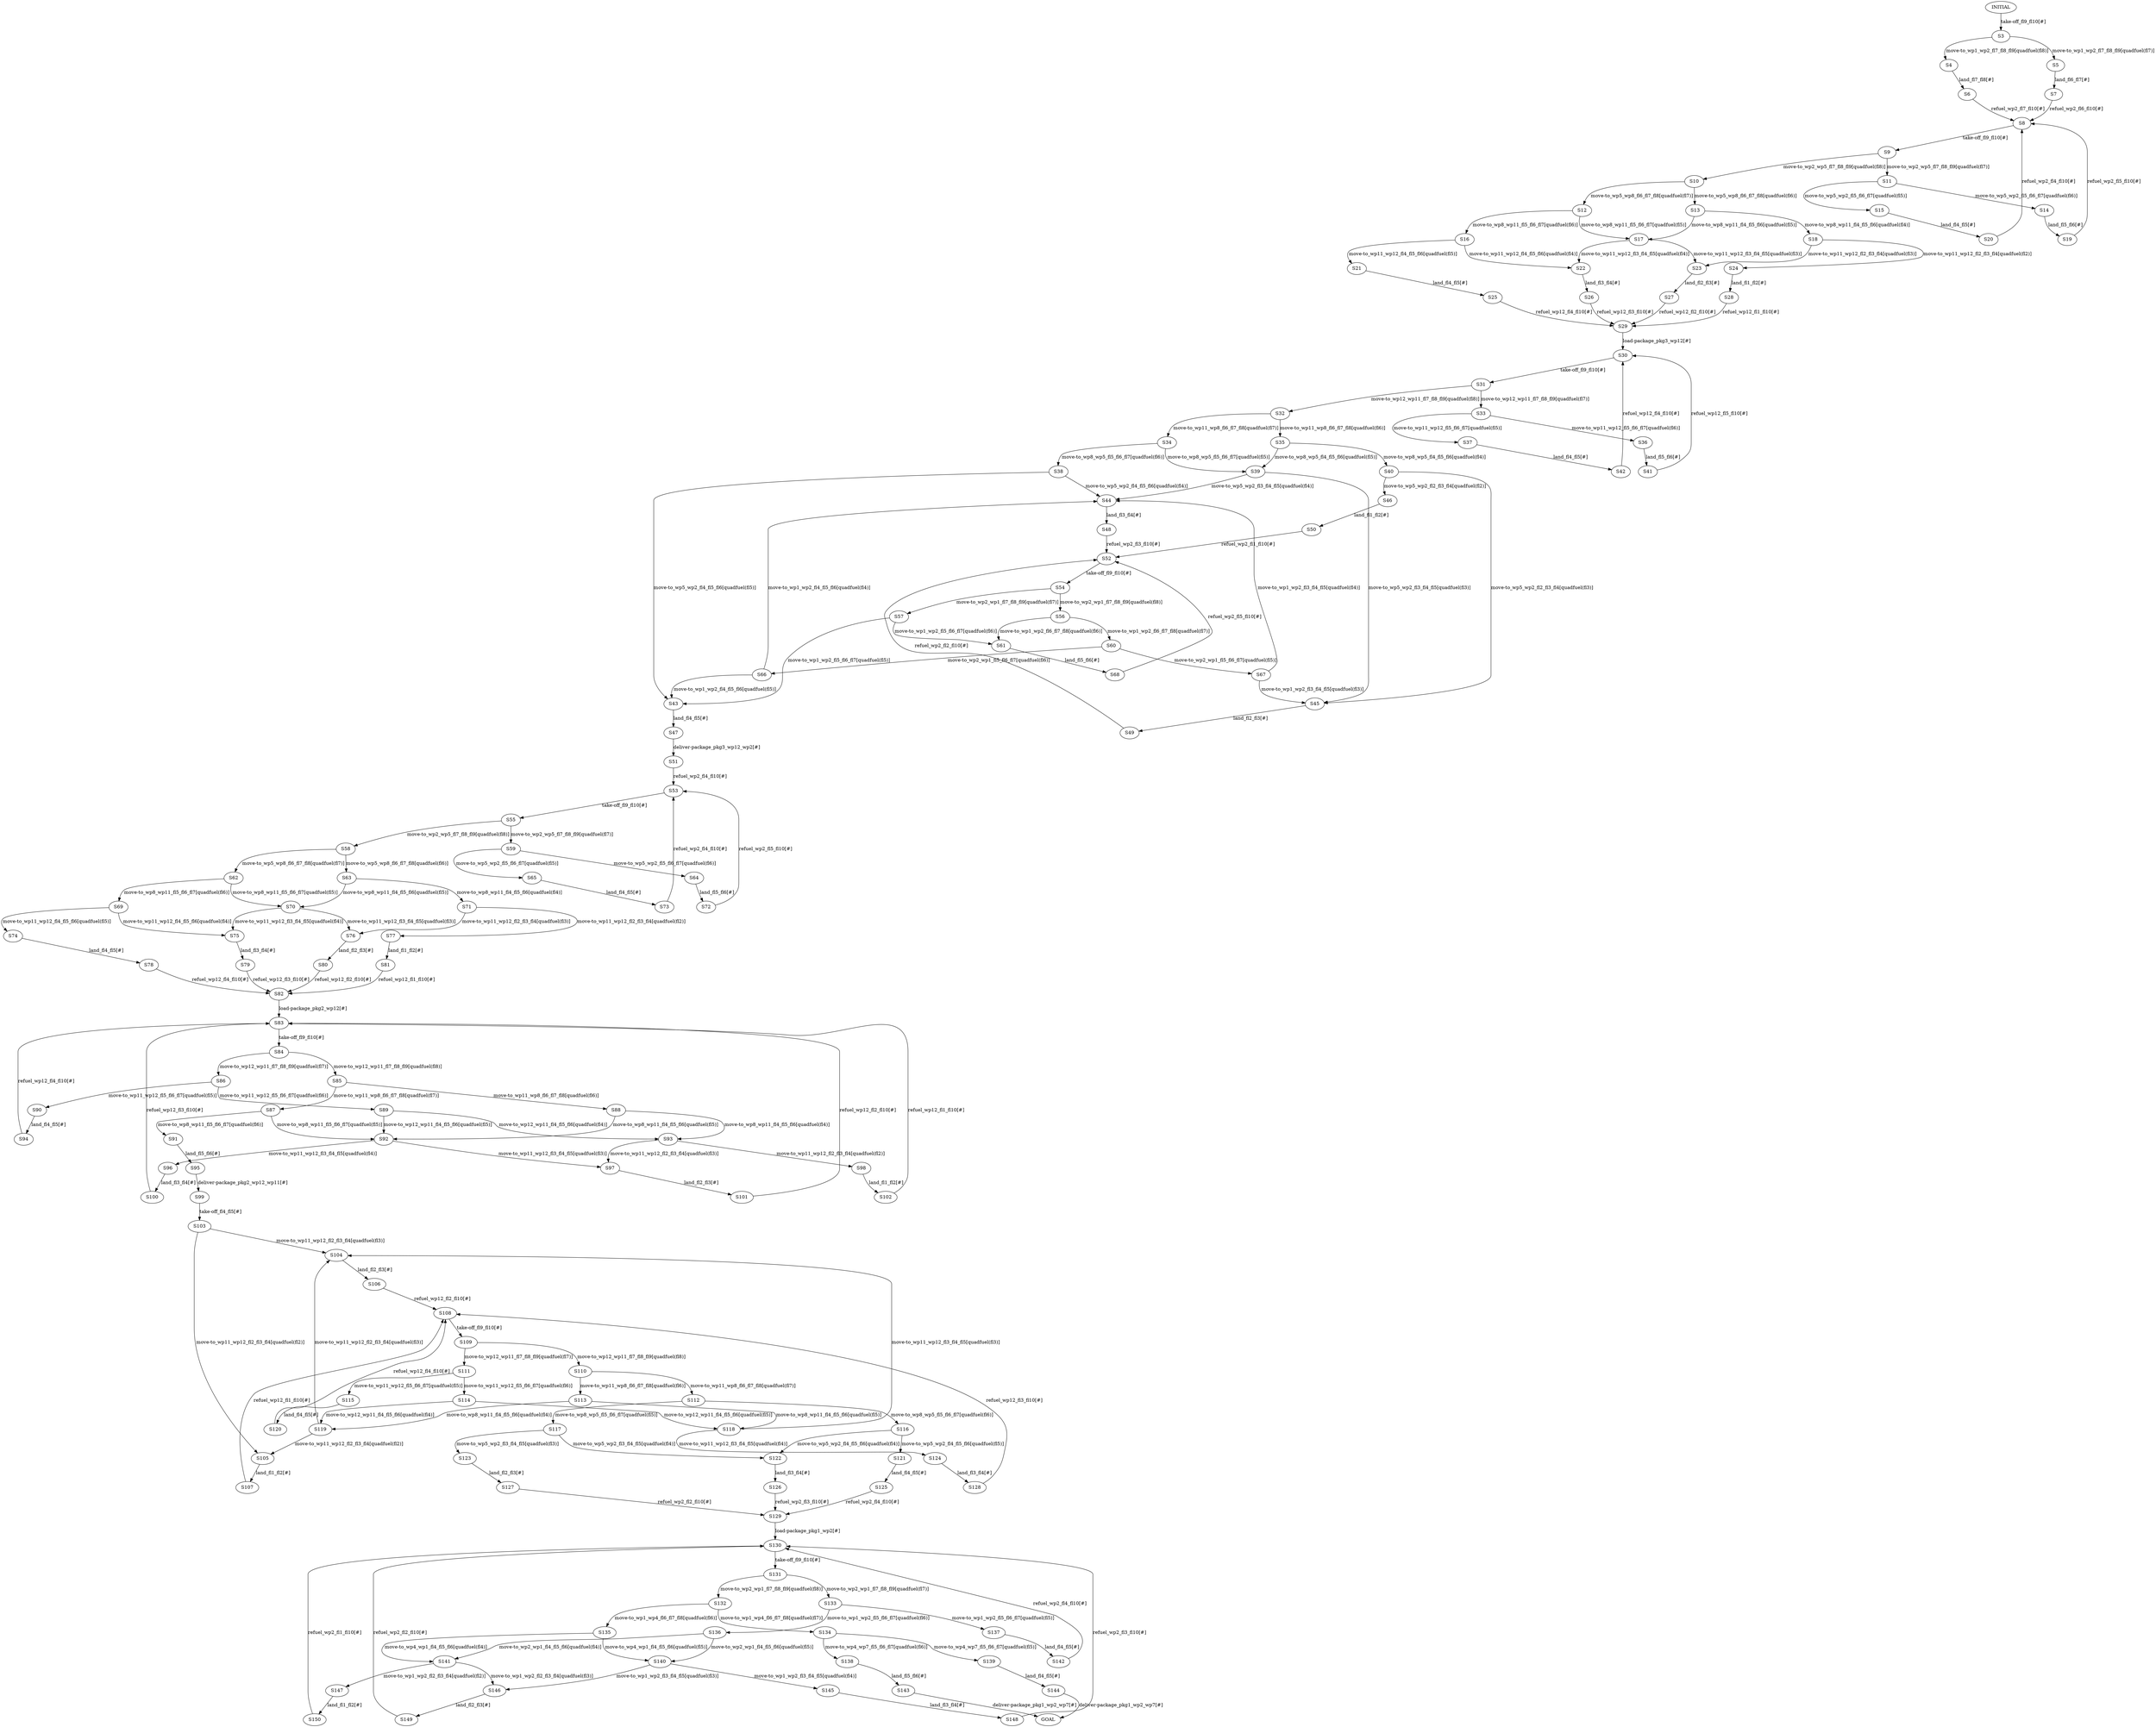 digraph  {
	node [label="\N"];
	1	 [label=INITIAL];
	3	 [label=S3];
	1 -> 3 [key=0,
	label="take-off_fl9_fl10[#]"];
2 [label=GOAL];
4 [label=S4];
3 -> 4 [key=0,
label="move-to_wp1_wp2_fl7_fl8_fl9[quadfuel(fl8)]"];
5 [label=S5];
3 -> 5 [key=0,
label="move-to_wp1_wp2_fl7_fl8_fl9[quadfuel(fl7)]"];
6 [label=S6];
4 -> 6 [key=0,
label="land_fl7_fl8[#]"];
7 [label=S7];
5 -> 7 [key=0,
label="land_fl6_fl7[#]"];
8 [label=S8];
6 -> 8 [key=0,
label="refuel_wp2_fl7_fl10[#]"];
7 -> 8 [key=0,
label="refuel_wp2_fl6_fl10[#]"];
9 [label=S9];
8 -> 9 [key=0,
label="take-off_fl9_fl10[#]"];
10 [label=S10];
9 -> 10 [key=0,
label="move-to_wp2_wp5_fl7_fl8_fl9[quadfuel(fl8)]"];
11 [label=S11];
9 -> 11 [key=0,
label="move-to_wp2_wp5_fl7_fl8_fl9[quadfuel(fl7)]"];
12 [label=S12];
10 -> 12 [key=0,
label="move-to_wp5_wp8_fl6_fl7_fl8[quadfuel(fl7)]"];
13 [label=S13];
10 -> 13 [key=0,
label="move-to_wp5_wp8_fl6_fl7_fl8[quadfuel(fl6)]"];
14 [label=S14];
11 -> 14 [key=0,
label="move-to_wp5_wp2_fl5_fl6_fl7[quadfuel(fl6)]"];
15 [label=S15];
11 -> 15 [key=0,
label="move-to_wp5_wp2_fl5_fl6_fl7[quadfuel(fl5)]"];
16 [label=S16];
12 -> 16 [key=0,
label="move-to_wp8_wp11_fl5_fl6_fl7[quadfuel(fl6)]"];
17 [label=S17];
12 -> 17 [key=0,
label="move-to_wp8_wp11_fl5_fl6_fl7[quadfuel(fl5)]"];
13 -> 17 [key=0,
label="move-to_wp8_wp11_fl4_fl5_fl6[quadfuel(fl5)]"];
18 [label=S18];
13 -> 18 [key=0,
label="move-to_wp8_wp11_fl4_fl5_fl6[quadfuel(fl4)]"];
19 [label=S19];
14 -> 19 [key=0,
label="land_fl5_fl6[#]"];
20 [label=S20];
15 -> 20 [key=0,
label="land_fl4_fl5[#]"];
21 [label=S21];
16 -> 21 [key=0,
label="move-to_wp11_wp12_fl4_fl5_fl6[quadfuel(fl5)]"];
22 [label=S22];
16 -> 22 [key=0,
label="move-to_wp11_wp12_fl4_fl5_fl6[quadfuel(fl4)]"];
17 -> 22 [key=0,
label="move-to_wp11_wp12_fl3_fl4_fl5[quadfuel(fl4)]"];
23 [label=S23];
17 -> 23 [key=0,
label="move-to_wp11_wp12_fl3_fl4_fl5[quadfuel(fl3)]"];
18 -> 23 [key=0,
label="move-to_wp11_wp12_fl2_fl3_fl4[quadfuel(fl3)]"];
24 [label=S24];
18 -> 24 [key=0,
label="move-to_wp11_wp12_fl2_fl3_fl4[quadfuel(fl2)]"];
19 -> 8 [key=0,
label="refuel_wp2_fl5_fl10[#]"];
20 -> 8 [key=0,
label="refuel_wp2_fl4_fl10[#]"];
25 [label=S25];
21 -> 25 [key=0,
label="land_fl4_fl5[#]"];
26 [label=S26];
22 -> 26 [key=0,
label="land_fl3_fl4[#]"];
27 [label=S27];
23 -> 27 [key=0,
label="land_fl2_fl3[#]"];
28 [label=S28];
24 -> 28 [key=0,
label="land_fl1_fl2[#]"];
29 [label=S29];
25 -> 29 [key=0,
label="refuel_wp12_fl4_fl10[#]"];
26 -> 29 [key=0,
label="refuel_wp12_fl3_fl10[#]"];
27 -> 29 [key=0,
label="refuel_wp12_fl2_fl10[#]"];
28 -> 29 [key=0,
label="refuel_wp12_fl1_fl10[#]"];
30 [label=S30];
29 -> 30 [key=0,
label="load-package_pkg3_wp12[#]"];
31 [label=S31];
30 -> 31 [key=0,
label="take-off_fl9_fl10[#]"];
32 [label=S32];
31 -> 32 [key=0,
label="move-to_wp12_wp11_fl7_fl8_fl9[quadfuel(fl8)]"];
33 [label=S33];
31 -> 33 [key=0,
label="move-to_wp12_wp11_fl7_fl8_fl9[quadfuel(fl7)]"];
34 [label=S34];
32 -> 34 [key=0,
label="move-to_wp11_wp8_fl6_fl7_fl8[quadfuel(fl7)]"];
35 [label=S35];
32 -> 35 [key=0,
label="move-to_wp11_wp8_fl6_fl7_fl8[quadfuel(fl6)]"];
36 [label=S36];
33 -> 36 [key=0,
label="move-to_wp11_wp12_fl5_fl6_fl7[quadfuel(fl6)]"];
37 [label=S37];
33 -> 37 [key=0,
label="move-to_wp11_wp12_fl5_fl6_fl7[quadfuel(fl5)]"];
38 [label=S38];
34 -> 38 [key=0,
label="move-to_wp8_wp5_fl5_fl6_fl7[quadfuel(fl6)]"];
39 [label=S39];
34 -> 39 [key=0,
label="move-to_wp8_wp5_fl5_fl6_fl7[quadfuel(fl5)]"];
35 -> 39 [key=0,
label="move-to_wp8_wp5_fl4_fl5_fl6[quadfuel(fl5)]"];
40 [label=S40];
35 -> 40 [key=0,
label="move-to_wp8_wp5_fl4_fl5_fl6[quadfuel(fl4)]"];
41 [label=S41];
36 -> 41 [key=0,
label="land_fl5_fl6[#]"];
42 [label=S42];
37 -> 42 [key=0,
label="land_fl4_fl5[#]"];
43 [label=S43];
38 -> 43 [key=0,
label="move-to_wp5_wp2_fl4_fl5_fl6[quadfuel(fl5)]"];
44 [label=S44];
38 -> 44 [key=0,
label="move-to_wp5_wp2_fl4_fl5_fl6[quadfuel(fl4)]"];
39 -> 44 [key=0,
label="move-to_wp5_wp2_fl3_fl4_fl5[quadfuel(fl4)]"];
45 [label=S45];
39 -> 45 [key=0,
label="move-to_wp5_wp2_fl3_fl4_fl5[quadfuel(fl3)]"];
40 -> 45 [key=0,
label="move-to_wp5_wp2_fl2_fl3_fl4[quadfuel(fl3)]"];
46 [label=S46];
40 -> 46 [key=0,
label="move-to_wp5_wp2_fl2_fl3_fl4[quadfuel(fl2)]"];
41 -> 30 [key=0,
label="refuel_wp12_fl5_fl10[#]"];
42 -> 30 [key=0,
label="refuel_wp12_fl4_fl10[#]"];
47 [label=S47];
43 -> 47 [key=0,
label="land_fl4_fl5[#]"];
48 [label=S48];
44 -> 48 [key=0,
label="land_fl3_fl4[#]"];
49 [label=S49];
45 -> 49 [key=0,
label="land_fl2_fl3[#]"];
50 [label=S50];
46 -> 50 [key=0,
label="land_fl1_fl2[#]"];
51 [label=S51];
47 -> 51 [key=0,
label="deliver-package_pkg3_wp12_wp2[#]"];
52 [label=S52];
48 -> 52 [key=0,
label="refuel_wp2_fl3_fl10[#]"];
49 -> 52 [key=0,
label="refuel_wp2_fl2_fl10[#]"];
50 -> 52 [key=0,
label="refuel_wp2_fl1_fl10[#]"];
53 [label=S53];
51 -> 53 [key=0,
label="refuel_wp2_fl4_fl10[#]"];
54 [label=S54];
52 -> 54 [key=0,
label="take-off_fl9_fl10[#]"];
55 [label=S55];
53 -> 55 [key=0,
label="take-off_fl9_fl10[#]"];
56 [label=S56];
54 -> 56 [key=0,
label="move-to_wp2_wp1_fl7_fl8_fl9[quadfuel(fl8)]"];
57 [label=S57];
54 -> 57 [key=0,
label="move-to_wp2_wp1_fl7_fl8_fl9[quadfuel(fl7)]"];
58 [label=S58];
55 -> 58 [key=0,
label="move-to_wp2_wp5_fl7_fl8_fl9[quadfuel(fl8)]"];
59 [label=S59];
55 -> 59 [key=0,
label="move-to_wp2_wp5_fl7_fl8_fl9[quadfuel(fl7)]"];
60 [label=S60];
56 -> 60 [key=0,
label="move-to_wp1_wp2_fl6_fl7_fl8[quadfuel(fl7)]"];
61 [label=S61];
56 -> 61 [key=0,
label="move-to_wp1_wp2_fl6_fl7_fl8[quadfuel(fl6)]"];
57 -> 43 [key=0,
label="move-to_wp1_wp2_fl5_fl6_fl7[quadfuel(fl5)]"];
57 -> 61 [key=0,
label="move-to_wp1_wp2_fl5_fl6_fl7[quadfuel(fl6)]"];
62 [label=S62];
58 -> 62 [key=0,
label="move-to_wp5_wp8_fl6_fl7_fl8[quadfuel(fl7)]"];
63 [label=S63];
58 -> 63 [key=0,
label="move-to_wp5_wp8_fl6_fl7_fl8[quadfuel(fl6)]"];
64 [label=S64];
59 -> 64 [key=0,
label="move-to_wp5_wp2_fl5_fl6_fl7[quadfuel(fl6)]"];
65 [label=S65];
59 -> 65 [key=0,
label="move-to_wp5_wp2_fl5_fl6_fl7[quadfuel(fl5)]"];
66 [label=S66];
60 -> 66 [key=0,
label="move-to_wp2_wp1_fl5_fl6_fl7[quadfuel(fl6)]"];
67 [label=S67];
60 -> 67 [key=0,
label="move-to_wp2_wp1_fl5_fl6_fl7[quadfuel(fl5)]"];
68 [label=S68];
61 -> 68 [key=0,
label="land_fl5_fl6[#]"];
69 [label=S69];
62 -> 69 [key=0,
label="move-to_wp8_wp11_fl5_fl6_fl7[quadfuel(fl6)]"];
70 [label=S70];
62 -> 70 [key=0,
label="move-to_wp8_wp11_fl5_fl6_fl7[quadfuel(fl5)]"];
63 -> 70 [key=0,
label="move-to_wp8_wp11_fl4_fl5_fl6[quadfuel(fl5)]"];
71 [label=S71];
63 -> 71 [key=0,
label="move-to_wp8_wp11_fl4_fl5_fl6[quadfuel(fl4)]"];
72 [label=S72];
64 -> 72 [key=0,
label="land_fl5_fl6[#]"];
73 [label=S73];
65 -> 73 [key=0,
label="land_fl4_fl5[#]"];
66 -> 43 [key=0,
label="move-to_wp1_wp2_fl4_fl5_fl6[quadfuel(fl5)]"];
66 -> 44 [key=0,
label="move-to_wp1_wp2_fl4_fl5_fl6[quadfuel(fl4)]"];
67 -> 44 [key=0,
label="move-to_wp1_wp2_fl3_fl4_fl5[quadfuel(fl4)]"];
67 -> 45 [key=0,
label="move-to_wp1_wp2_fl3_fl4_fl5[quadfuel(fl3)]"];
68 -> 52 [key=0,
label="refuel_wp2_fl5_fl10[#]"];
74 [label=S74];
69 -> 74 [key=0,
label="move-to_wp11_wp12_fl4_fl5_fl6[quadfuel(fl5)]"];
75 [label=S75];
69 -> 75 [key=0,
label="move-to_wp11_wp12_fl4_fl5_fl6[quadfuel(fl4)]"];
70 -> 75 [key=0,
label="move-to_wp11_wp12_fl3_fl4_fl5[quadfuel(fl4)]"];
76 [label=S76];
70 -> 76 [key=0,
label="move-to_wp11_wp12_fl3_fl4_fl5[quadfuel(fl3)]"];
71 -> 76 [key=0,
label="move-to_wp11_wp12_fl2_fl3_fl4[quadfuel(fl3)]"];
77 [label=S77];
71 -> 77 [key=0,
label="move-to_wp11_wp12_fl2_fl3_fl4[quadfuel(fl2)]"];
72 -> 53 [key=0,
label="refuel_wp2_fl5_fl10[#]"];
73 -> 53 [key=0,
label="refuel_wp2_fl4_fl10[#]"];
78 [label=S78];
74 -> 78 [key=0,
label="land_fl4_fl5[#]"];
79 [label=S79];
75 -> 79 [key=0,
label="land_fl3_fl4[#]"];
80 [label=S80];
76 -> 80 [key=0,
label="land_fl2_fl3[#]"];
81 [label=S81];
77 -> 81 [key=0,
label="land_fl1_fl2[#]"];
82 [label=S82];
78 -> 82 [key=0,
label="refuel_wp12_fl4_fl10[#]"];
79 -> 82 [key=0,
label="refuel_wp12_fl3_fl10[#]"];
80 -> 82 [key=0,
label="refuel_wp12_fl2_fl10[#]"];
81 -> 82 [key=0,
label="refuel_wp12_fl1_fl10[#]"];
83 [label=S83];
82 -> 83 [key=0,
label="load-package_pkg2_wp12[#]"];
84 [label=S84];
83 -> 84 [key=0,
label="take-off_fl9_fl10[#]"];
85 [label=S85];
84 -> 85 [key=0,
label="move-to_wp12_wp11_fl7_fl8_fl9[quadfuel(fl8)]"];
86 [label=S86];
84 -> 86 [key=0,
label="move-to_wp12_wp11_fl7_fl8_fl9[quadfuel(fl7)]"];
87 [label=S87];
85 -> 87 [key=0,
label="move-to_wp11_wp8_fl6_fl7_fl8[quadfuel(fl7)]"];
88 [label=S88];
85 -> 88 [key=0,
label="move-to_wp11_wp8_fl6_fl7_fl8[quadfuel(fl6)]"];
89 [label=S89];
86 -> 89 [key=0,
label="move-to_wp11_wp12_fl5_fl6_fl7[quadfuel(fl6)]"];
90 [label=S90];
86 -> 90 [key=0,
label="move-to_wp11_wp12_fl5_fl6_fl7[quadfuel(fl5)]"];
91 [label=S91];
87 -> 91 [key=0,
label="move-to_wp8_wp11_fl5_fl6_fl7[quadfuel(fl6)]"];
92 [label=S92];
87 -> 92 [key=0,
label="move-to_wp8_wp11_fl5_fl6_fl7[quadfuel(fl5)]"];
88 -> 92 [key=0,
label="move-to_wp8_wp11_fl4_fl5_fl6[quadfuel(fl5)]"];
93 [label=S93];
88 -> 93 [key=0,
label="move-to_wp8_wp11_fl4_fl5_fl6[quadfuel(fl4)]"];
89 -> 92 [key=0,
label="move-to_wp12_wp11_fl4_fl5_fl6[quadfuel(fl5)]"];
89 -> 93 [key=0,
label="move-to_wp12_wp11_fl4_fl5_fl6[quadfuel(fl4)]"];
94 [label=S94];
90 -> 94 [key=0,
label="land_fl4_fl5[#]"];
95 [label=S95];
91 -> 95 [key=0,
label="land_fl5_fl6[#]"];
96 [label=S96];
92 -> 96 [key=0,
label="move-to_wp11_wp12_fl3_fl4_fl5[quadfuel(fl4)]"];
97 [label=S97];
92 -> 97 [key=0,
label="move-to_wp11_wp12_fl3_fl4_fl5[quadfuel(fl3)]"];
93 -> 97 [key=0,
label="move-to_wp11_wp12_fl2_fl3_fl4[quadfuel(fl3)]"];
98 [label=S98];
93 -> 98 [key=0,
label="move-to_wp11_wp12_fl2_fl3_fl4[quadfuel(fl2)]"];
94 -> 83 [key=0,
label="refuel_wp12_fl4_fl10[#]"];
99 [label=S99];
95 -> 99 [key=0,
label="deliver-package_pkg2_wp12_wp11[#]"];
100 [label=S100];
96 -> 100 [key=0,
label="land_fl3_fl4[#]"];
101 [label=S101];
97 -> 101 [key=0,
label="land_fl2_fl3[#]"];
102 [label=S102];
98 -> 102 [key=0,
label="land_fl1_fl2[#]"];
103 [label=S103];
99 -> 103 [key=0,
label="take-off_fl4_fl5[#]"];
100 -> 83 [key=0,
label="refuel_wp12_fl3_fl10[#]"];
101 -> 83 [key=0,
label="refuel_wp12_fl2_fl10[#]"];
102 -> 83 [key=0,
label="refuel_wp12_fl1_fl10[#]"];
104 [label=S104];
103 -> 104 [key=0,
label="move-to_wp11_wp12_fl2_fl3_fl4[quadfuel(fl3)]"];
105 [label=S105];
103 -> 105 [key=0,
label="move-to_wp11_wp12_fl2_fl3_fl4[quadfuel(fl2)]"];
106 [label=S106];
104 -> 106 [key=0,
label="land_fl2_fl3[#]"];
107 [label=S107];
105 -> 107 [key=0,
label="land_fl1_fl2[#]"];
108 [label=S108];
106 -> 108 [key=0,
label="refuel_wp12_fl2_fl10[#]"];
107 -> 108 [key=0,
label="refuel_wp12_fl1_fl10[#]"];
109 [label=S109];
108 -> 109 [key=0,
label="take-off_fl9_fl10[#]"];
110 [label=S110];
109 -> 110 [key=0,
label="move-to_wp12_wp11_fl7_fl8_fl9[quadfuel(fl8)]"];
111 [label=S111];
109 -> 111 [key=0,
label="move-to_wp12_wp11_fl7_fl8_fl9[quadfuel(fl7)]"];
112 [label=S112];
110 -> 112 [key=0,
label="move-to_wp11_wp8_fl6_fl7_fl8[quadfuel(fl7)]"];
113 [label=S113];
110 -> 113 [key=0,
label="move-to_wp11_wp8_fl6_fl7_fl8[quadfuel(fl6)]"];
114 [label=S114];
111 -> 114 [key=0,
label="move-to_wp11_wp12_fl5_fl6_fl7[quadfuel(fl6)]"];
115 [label=S115];
111 -> 115 [key=0,
label="move-to_wp11_wp12_fl5_fl6_fl7[quadfuel(fl5)]"];
116 [label=S116];
112 -> 116 [key=0,
label="move-to_wp8_wp5_fl5_fl6_fl7[quadfuel(fl6)]"];
117 [label=S117];
112 -> 117 [key=0,
label="move-to_wp8_wp5_fl5_fl6_fl7[quadfuel(fl5)]"];
118 [label=S118];
113 -> 118 [key=0,
label="move-to_wp8_wp11_fl4_fl5_fl6[quadfuel(fl5)]"];
119 [label=S119];
113 -> 119 [key=0,
label="move-to_wp8_wp11_fl4_fl5_fl6[quadfuel(fl4)]"];
114 -> 118 [key=0,
label="move-to_wp12_wp11_fl4_fl5_fl6[quadfuel(fl5)]"];
114 -> 119 [key=0,
label="move-to_wp12_wp11_fl4_fl5_fl6[quadfuel(fl4)]"];
120 [label=S120];
115 -> 120 [key=0,
label="land_fl4_fl5[#]"];
121 [label=S121];
116 -> 121 [key=0,
label="move-to_wp5_wp2_fl4_fl5_fl6[quadfuel(fl5)]"];
122 [label=S122];
116 -> 122 [key=0,
label="move-to_wp5_wp2_fl4_fl5_fl6[quadfuel(fl4)]"];
117 -> 122 [key=0,
label="move-to_wp5_wp2_fl3_fl4_fl5[quadfuel(fl4)]"];
123 [label=S123];
117 -> 123 [key=0,
label="move-to_wp5_wp2_fl3_fl4_fl5[quadfuel(fl3)]"];
118 -> 104 [key=0,
label="move-to_wp11_wp12_fl3_fl4_fl5[quadfuel(fl3)]"];
124 [label=S124];
118 -> 124 [key=0,
label="move-to_wp11_wp12_fl3_fl4_fl5[quadfuel(fl4)]"];
119 -> 104 [key=0,
label="move-to_wp11_wp12_fl2_fl3_fl4[quadfuel(fl3)]"];
119 -> 105 [key=0,
label="move-to_wp11_wp12_fl2_fl3_fl4[quadfuel(fl2)]"];
120 -> 108 [key=0,
label="refuel_wp12_fl4_fl10[#]"];
125 [label=S125];
121 -> 125 [key=0,
label="land_fl4_fl5[#]"];
126 [label=S126];
122 -> 126 [key=0,
label="land_fl3_fl4[#]"];
127 [label=S127];
123 -> 127 [key=0,
label="land_fl2_fl3[#]"];
128 [label=S128];
124 -> 128 [key=0,
label="land_fl3_fl4[#]"];
129 [label=S129];
125 -> 129 [key=0,
label="refuel_wp2_fl4_fl10[#]"];
126 -> 129 [key=0,
label="refuel_wp2_fl3_fl10[#]"];
127 -> 129 [key=0,
label="refuel_wp2_fl2_fl10[#]"];
128 -> 108 [key=0,
label="refuel_wp12_fl3_fl10[#]"];
130 [label=S130];
129 -> 130 [key=0,
label="load-package_pkg1_wp2[#]"];
131 [label=S131];
130 -> 131 [key=0,
label="take-off_fl9_fl10[#]"];
132 [label=S132];
131 -> 132 [key=0,
label="move-to_wp2_wp1_fl7_fl8_fl9[quadfuel(fl8)]"];
133 [label=S133];
131 -> 133 [key=0,
label="move-to_wp2_wp1_fl7_fl8_fl9[quadfuel(fl7)]"];
134 [label=S134];
132 -> 134 [key=0,
label="move-to_wp1_wp4_fl6_fl7_fl8[quadfuel(fl7)]"];
135 [label=S135];
132 -> 135 [key=0,
label="move-to_wp1_wp4_fl6_fl7_fl8[quadfuel(fl6)]"];
136 [label=S136];
133 -> 136 [key=0,
label="move-to_wp1_wp2_fl5_fl6_fl7[quadfuel(fl6)]"];
137 [label=S137];
133 -> 137 [key=0,
label="move-to_wp1_wp2_fl5_fl6_fl7[quadfuel(fl5)]"];
138 [label=S138];
134 -> 138 [key=0,
label="move-to_wp4_wp7_fl5_fl6_fl7[quadfuel(fl6)]"];
139 [label=S139];
134 -> 139 [key=0,
label="move-to_wp4_wp7_fl5_fl6_fl7[quadfuel(fl5)]"];
140 [label=S140];
135 -> 140 [key=0,
label="move-to_wp4_wp1_fl4_fl5_fl6[quadfuel(fl5)]"];
141 [label=S141];
135 -> 141 [key=0,
label="move-to_wp4_wp1_fl4_fl5_fl6[quadfuel(fl4)]"];
136 -> 140 [key=0,
label="move-to_wp2_wp1_fl4_fl5_fl6[quadfuel(fl5)]"];
136 -> 141 [key=0,
label="move-to_wp2_wp1_fl4_fl5_fl6[quadfuel(fl4)]"];
142 [label=S142];
137 -> 142 [key=0,
label="land_fl4_fl5[#]"];
143 [label=S143];
138 -> 143 [key=0,
label="land_fl5_fl6[#]"];
144 [label=S144];
139 -> 144 [key=0,
label="land_fl4_fl5[#]"];
145 [label=S145];
140 -> 145 [key=0,
label="move-to_wp1_wp2_fl3_fl4_fl5[quadfuel(fl4)]"];
146 [label=S146];
140 -> 146 [key=0,
label="move-to_wp1_wp2_fl3_fl4_fl5[quadfuel(fl3)]"];
141 -> 146 [key=0,
label="move-to_wp1_wp2_fl2_fl3_fl4[quadfuel(fl3)]"];
147 [label=S147];
141 -> 147 [key=0,
label="move-to_wp1_wp2_fl2_fl3_fl4[quadfuel(fl2)]"];
142 -> 130 [key=0,
label="refuel_wp2_fl4_fl10[#]"];
143 -> 2 [key=0,
label="deliver-package_pkg1_wp2_wp7[#]"];
144 -> 2 [key=0,
label="deliver-package_pkg1_wp2_wp7[#]"];
148 [label=S148];
145 -> 148 [key=0,
label="land_fl3_fl4[#]"];
149 [label=S149];
146 -> 149 [key=0,
label="land_fl2_fl3[#]"];
150 [label=S150];
147 -> 150 [key=0,
label="land_fl1_fl2[#]"];
148 -> 130 [key=0,
label="refuel_wp2_fl3_fl10[#]"];
149 -> 130 [key=0,
label="refuel_wp2_fl2_fl10[#]"];
150 -> 130 [key=0,
label="refuel_wp2_fl1_fl10[#]"];
}
